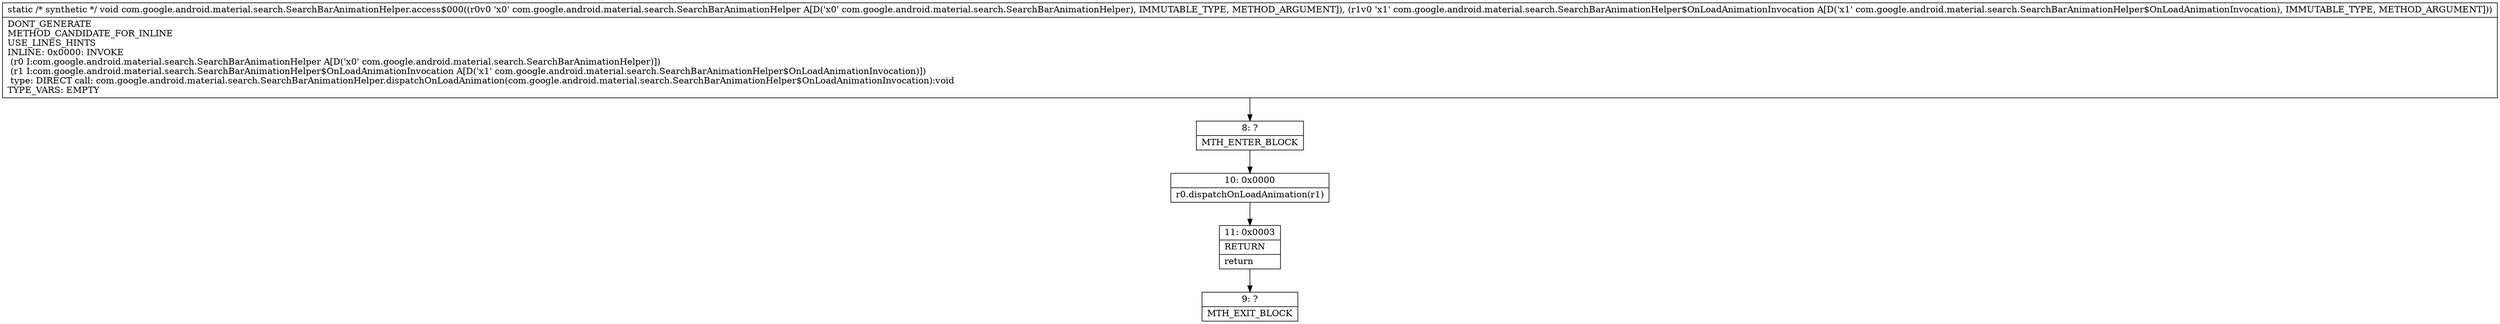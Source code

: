 digraph "CFG forcom.google.android.material.search.SearchBarAnimationHelper.access$000(Lcom\/google\/android\/material\/search\/SearchBarAnimationHelper;Lcom\/google\/android\/material\/search\/SearchBarAnimationHelper$OnLoadAnimationInvocation;)V" {
Node_8 [shape=record,label="{8\:\ ?|MTH_ENTER_BLOCK\l}"];
Node_10 [shape=record,label="{10\:\ 0x0000|r0.dispatchOnLoadAnimation(r1)\l}"];
Node_11 [shape=record,label="{11\:\ 0x0003|RETURN\l|return\l}"];
Node_9 [shape=record,label="{9\:\ ?|MTH_EXIT_BLOCK\l}"];
MethodNode[shape=record,label="{static \/* synthetic *\/ void com.google.android.material.search.SearchBarAnimationHelper.access$000((r0v0 'x0' com.google.android.material.search.SearchBarAnimationHelper A[D('x0' com.google.android.material.search.SearchBarAnimationHelper), IMMUTABLE_TYPE, METHOD_ARGUMENT]), (r1v0 'x1' com.google.android.material.search.SearchBarAnimationHelper$OnLoadAnimationInvocation A[D('x1' com.google.android.material.search.SearchBarAnimationHelper$OnLoadAnimationInvocation), IMMUTABLE_TYPE, METHOD_ARGUMENT]))  | DONT_GENERATE\lMETHOD_CANDIDATE_FOR_INLINE\lUSE_LINES_HINTS\lINLINE: 0x0000: INVOKE  \l  (r0 I:com.google.android.material.search.SearchBarAnimationHelper A[D('x0' com.google.android.material.search.SearchBarAnimationHelper)])\l  (r1 I:com.google.android.material.search.SearchBarAnimationHelper$OnLoadAnimationInvocation A[D('x1' com.google.android.material.search.SearchBarAnimationHelper$OnLoadAnimationInvocation)])\l type: DIRECT call: com.google.android.material.search.SearchBarAnimationHelper.dispatchOnLoadAnimation(com.google.android.material.search.SearchBarAnimationHelper$OnLoadAnimationInvocation):void\lTYPE_VARS: EMPTY\l}"];
MethodNode -> Node_8;Node_8 -> Node_10;
Node_10 -> Node_11;
Node_11 -> Node_9;
}

